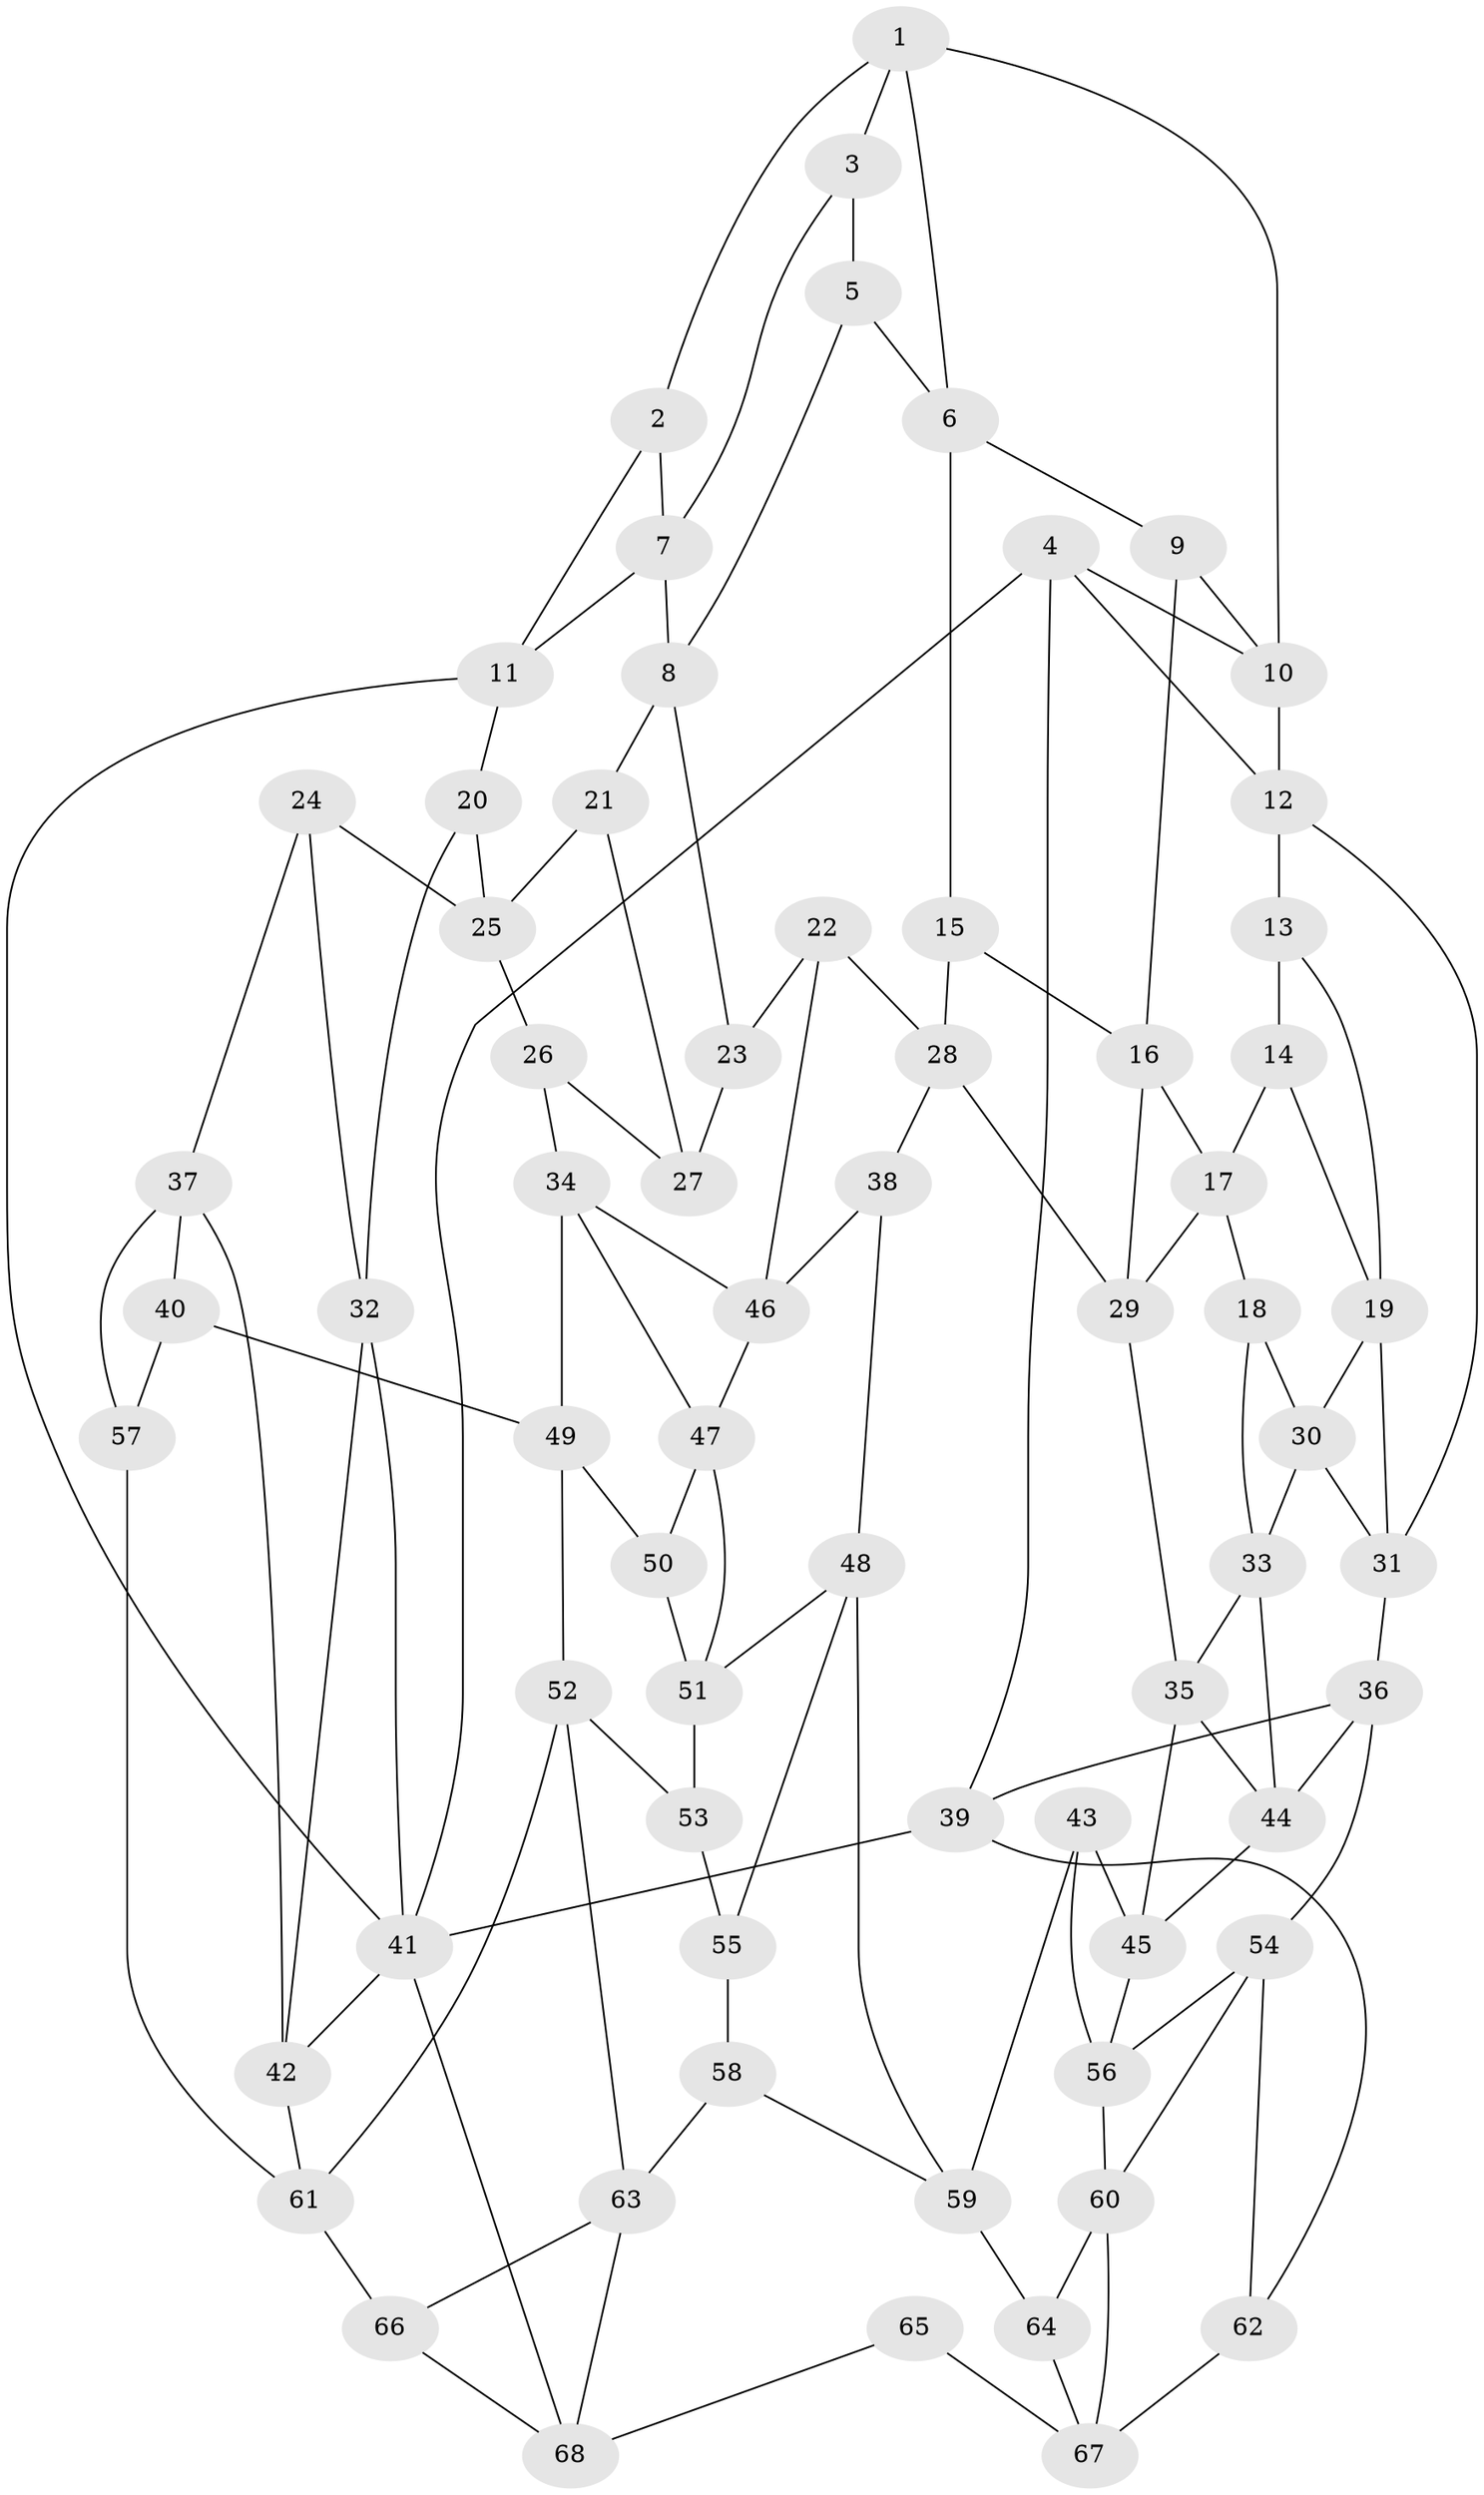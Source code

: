 // original degree distribution, {3: 0.014705882352941176, 4: 0.25, 6: 0.23529411764705882, 5: 0.5}
// Generated by graph-tools (version 1.1) at 2025/38/03/04/25 23:38:20]
// undirected, 68 vertices, 123 edges
graph export_dot {
  node [color=gray90,style=filled];
  1;
  2;
  3;
  4;
  5;
  6;
  7;
  8;
  9;
  10;
  11;
  12;
  13;
  14;
  15;
  16;
  17;
  18;
  19;
  20;
  21;
  22;
  23;
  24;
  25;
  26;
  27;
  28;
  29;
  30;
  31;
  32;
  33;
  34;
  35;
  36;
  37;
  38;
  39;
  40;
  41;
  42;
  43;
  44;
  45;
  46;
  47;
  48;
  49;
  50;
  51;
  52;
  53;
  54;
  55;
  56;
  57;
  58;
  59;
  60;
  61;
  62;
  63;
  64;
  65;
  66;
  67;
  68;
  1 -- 2 [weight=1.0];
  1 -- 3 [weight=1.0];
  1 -- 6 [weight=1.0];
  1 -- 10 [weight=1.0];
  2 -- 7 [weight=1.0];
  2 -- 11 [weight=1.0];
  3 -- 5 [weight=1.0];
  3 -- 7 [weight=1.0];
  4 -- 10 [weight=1.0];
  4 -- 12 [weight=2.0];
  4 -- 39 [weight=1.0];
  4 -- 41 [weight=1.0];
  5 -- 6 [weight=1.0];
  5 -- 8 [weight=1.0];
  6 -- 9 [weight=1.0];
  6 -- 15 [weight=1.0];
  7 -- 8 [weight=1.0];
  7 -- 11 [weight=1.0];
  8 -- 21 [weight=1.0];
  8 -- 23 [weight=1.0];
  9 -- 10 [weight=1.0];
  9 -- 16 [weight=1.0];
  10 -- 12 [weight=1.0];
  11 -- 20 [weight=1.0];
  11 -- 41 [weight=1.0];
  12 -- 13 [weight=2.0];
  12 -- 31 [weight=1.0];
  13 -- 14 [weight=1.0];
  13 -- 19 [weight=1.0];
  14 -- 17 [weight=1.0];
  14 -- 19 [weight=1.0];
  15 -- 16 [weight=1.0];
  15 -- 28 [weight=1.0];
  16 -- 17 [weight=1.0];
  16 -- 29 [weight=1.0];
  17 -- 18 [weight=1.0];
  17 -- 29 [weight=1.0];
  18 -- 30 [weight=1.0];
  18 -- 33 [weight=1.0];
  19 -- 30 [weight=1.0];
  19 -- 31 [weight=1.0];
  20 -- 25 [weight=1.0];
  20 -- 32 [weight=1.0];
  21 -- 25 [weight=1.0];
  21 -- 27 [weight=1.0];
  22 -- 23 [weight=1.0];
  22 -- 28 [weight=1.0];
  22 -- 46 [weight=1.0];
  23 -- 27 [weight=2.0];
  24 -- 25 [weight=1.0];
  24 -- 32 [weight=1.0];
  24 -- 37 [weight=1.0];
  25 -- 26 [weight=1.0];
  26 -- 27 [weight=1.0];
  26 -- 34 [weight=1.0];
  28 -- 29 [weight=1.0];
  28 -- 38 [weight=1.0];
  29 -- 35 [weight=1.0];
  30 -- 31 [weight=1.0];
  30 -- 33 [weight=1.0];
  31 -- 36 [weight=1.0];
  32 -- 41 [weight=1.0];
  32 -- 42 [weight=1.0];
  33 -- 35 [weight=1.0];
  33 -- 44 [weight=1.0];
  34 -- 46 [weight=1.0];
  34 -- 47 [weight=1.0];
  34 -- 49 [weight=1.0];
  35 -- 44 [weight=1.0];
  35 -- 45 [weight=1.0];
  36 -- 39 [weight=1.0];
  36 -- 44 [weight=1.0];
  36 -- 54 [weight=1.0];
  37 -- 40 [weight=1.0];
  37 -- 42 [weight=1.0];
  37 -- 57 [weight=1.0];
  38 -- 46 [weight=1.0];
  38 -- 48 [weight=1.0];
  39 -- 41 [weight=1.0];
  39 -- 62 [weight=1.0];
  40 -- 49 [weight=1.0];
  40 -- 57 [weight=1.0];
  41 -- 42 [weight=1.0];
  41 -- 68 [weight=1.0];
  42 -- 61 [weight=1.0];
  43 -- 45 [weight=1.0];
  43 -- 56 [weight=1.0];
  43 -- 59 [weight=1.0];
  44 -- 45 [weight=1.0];
  45 -- 56 [weight=1.0];
  46 -- 47 [weight=1.0];
  47 -- 50 [weight=1.0];
  47 -- 51 [weight=1.0];
  48 -- 51 [weight=1.0];
  48 -- 55 [weight=1.0];
  48 -- 59 [weight=1.0];
  49 -- 50 [weight=1.0];
  49 -- 52 [weight=1.0];
  50 -- 51 [weight=1.0];
  51 -- 53 [weight=1.0];
  52 -- 53 [weight=1.0];
  52 -- 61 [weight=1.0];
  52 -- 63 [weight=1.0];
  53 -- 55 [weight=1.0];
  54 -- 56 [weight=1.0];
  54 -- 60 [weight=1.0];
  54 -- 62 [weight=1.0];
  55 -- 58 [weight=2.0];
  56 -- 60 [weight=1.0];
  57 -- 61 [weight=2.0];
  58 -- 59 [weight=1.0];
  58 -- 63 [weight=1.0];
  59 -- 64 [weight=1.0];
  60 -- 64 [weight=1.0];
  60 -- 67 [weight=1.0];
  61 -- 66 [weight=2.0];
  62 -- 67 [weight=2.0];
  63 -- 66 [weight=1.0];
  63 -- 68 [weight=1.0];
  64 -- 67 [weight=1.0];
  65 -- 67 [weight=2.0];
  65 -- 68 [weight=1.0];
  66 -- 68 [weight=1.0];
}
